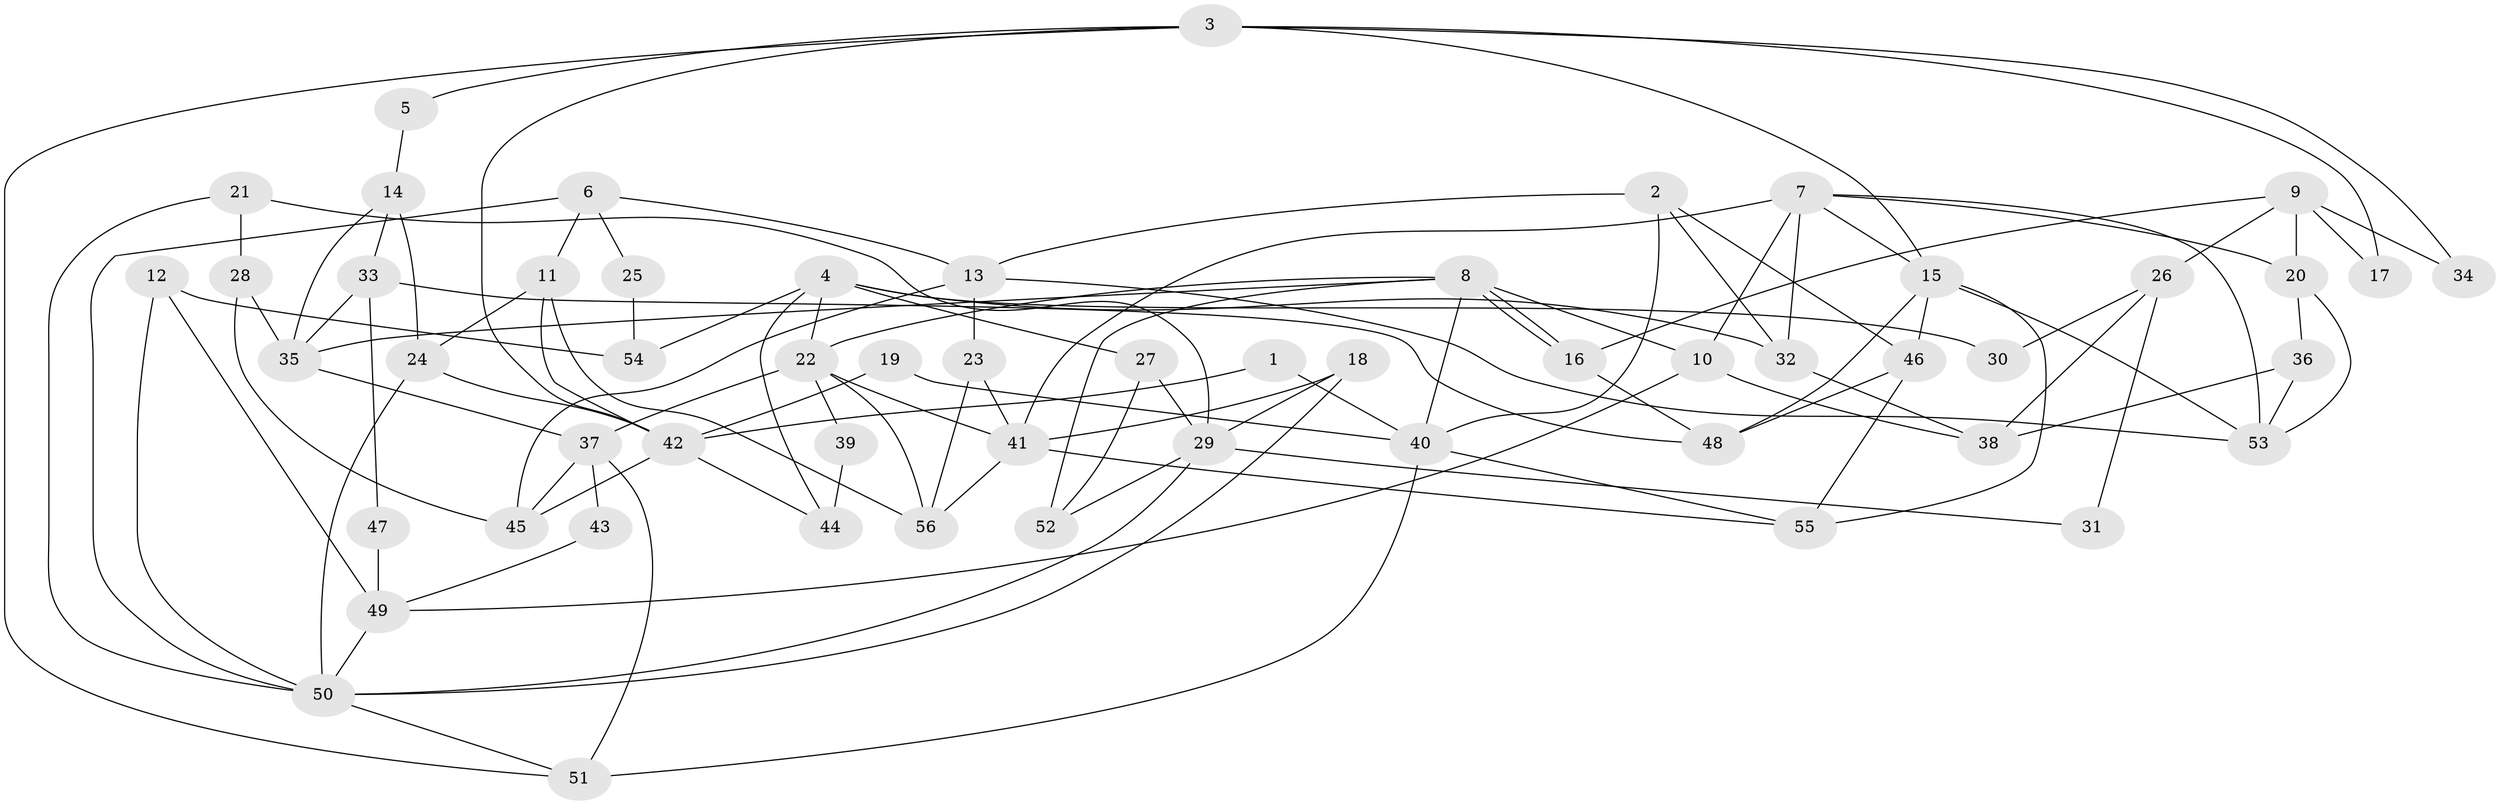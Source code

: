 // coarse degree distribution, {2: 0.13636363636363635, 10: 0.045454545454545456, 11: 0.045454545454545456, 8: 0.09090909090909091, 5: 0.09090909090909091, 16: 0.045454545454545456, 7: 0.09090909090909091, 4: 0.22727272727272727, 6: 0.09090909090909091, 3: 0.13636363636363635}
// Generated by graph-tools (version 1.1) at 2025/18/03/04/25 18:18:50]
// undirected, 56 vertices, 112 edges
graph export_dot {
graph [start="1"]
  node [color=gray90,style=filled];
  1;
  2;
  3;
  4;
  5;
  6;
  7;
  8;
  9;
  10;
  11;
  12;
  13;
  14;
  15;
  16;
  17;
  18;
  19;
  20;
  21;
  22;
  23;
  24;
  25;
  26;
  27;
  28;
  29;
  30;
  31;
  32;
  33;
  34;
  35;
  36;
  37;
  38;
  39;
  40;
  41;
  42;
  43;
  44;
  45;
  46;
  47;
  48;
  49;
  50;
  51;
  52;
  53;
  54;
  55;
  56;
  1 -- 40;
  1 -- 42;
  2 -- 40;
  2 -- 13;
  2 -- 32;
  2 -- 46;
  3 -- 51;
  3 -- 42;
  3 -- 5;
  3 -- 15;
  3 -- 17;
  3 -- 34;
  4 -- 32;
  4 -- 22;
  4 -- 27;
  4 -- 30;
  4 -- 44;
  4 -- 54;
  5 -- 14;
  6 -- 50;
  6 -- 13;
  6 -- 11;
  6 -- 25;
  7 -- 15;
  7 -- 53;
  7 -- 10;
  7 -- 20;
  7 -- 32;
  7 -- 41;
  8 -- 16;
  8 -- 16;
  8 -- 22;
  8 -- 10;
  8 -- 35;
  8 -- 40;
  8 -- 52;
  9 -- 16;
  9 -- 20;
  9 -- 17;
  9 -- 26;
  9 -- 34;
  10 -- 38;
  10 -- 49;
  11 -- 24;
  11 -- 42;
  11 -- 56;
  12 -- 49;
  12 -- 50;
  12 -- 54;
  13 -- 23;
  13 -- 53;
  13 -- 45;
  14 -- 33;
  14 -- 35;
  14 -- 24;
  15 -- 46;
  15 -- 48;
  15 -- 53;
  15 -- 55;
  16 -- 48;
  18 -- 29;
  18 -- 41;
  18 -- 50;
  19 -- 40;
  19 -- 42;
  20 -- 53;
  20 -- 36;
  21 -- 28;
  21 -- 29;
  21 -- 50;
  22 -- 41;
  22 -- 56;
  22 -- 37;
  22 -- 39;
  23 -- 56;
  23 -- 41;
  24 -- 50;
  24 -- 42;
  25 -- 54;
  26 -- 38;
  26 -- 30;
  26 -- 31;
  27 -- 52;
  27 -- 29;
  28 -- 45;
  28 -- 35;
  29 -- 50;
  29 -- 31;
  29 -- 52;
  32 -- 38;
  33 -- 35;
  33 -- 48;
  33 -- 47;
  35 -- 37;
  36 -- 38;
  36 -- 53;
  37 -- 45;
  37 -- 43;
  37 -- 51;
  39 -- 44;
  40 -- 51;
  40 -- 55;
  41 -- 55;
  41 -- 56;
  42 -- 44;
  42 -- 45;
  43 -- 49;
  46 -- 55;
  46 -- 48;
  47 -- 49;
  49 -- 50;
  50 -- 51;
}
